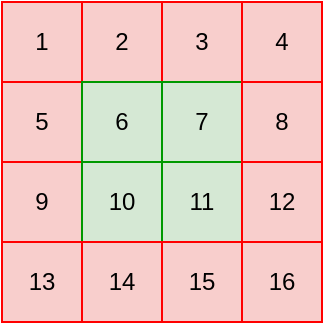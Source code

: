 <mxfile version="15.9.4" type="github">
  <diagram id="NSv8YmZ8nnplUofg9PQK" name="Page-1">
    <mxGraphModel dx="981" dy="519" grid="1" gridSize="10" guides="1" tooltips="1" connect="1" arrows="1" fold="1" page="1" pageScale="1" pageWidth="827" pageHeight="1169" math="0" shadow="0">
      <root>
        <mxCell id="0" />
        <mxCell id="1" parent="0" />
        <mxCell id="RZsINsyO2FMsUL0osNK9-1" value="1" style="rounded=0;whiteSpace=wrap;html=1;fillColor=#f8cecc;strokeColor=#FF0000;" vertex="1" parent="1">
          <mxGeometry x="200" y="160" width="40" height="40" as="geometry" />
        </mxCell>
        <mxCell id="RZsINsyO2FMsUL0osNK9-2" value="2" style="rounded=0;whiteSpace=wrap;html=1;fillColor=#f8cecc;strokeColor=#FF0000;" vertex="1" parent="1">
          <mxGeometry x="240" y="160" width="40" height="40" as="geometry" />
        </mxCell>
        <mxCell id="RZsINsyO2FMsUL0osNK9-3" value="3" style="rounded=0;whiteSpace=wrap;html=1;fillColor=#f8cecc;strokeColor=#FF0000;" vertex="1" parent="1">
          <mxGeometry x="280" y="160" width="40" height="40" as="geometry" />
        </mxCell>
        <mxCell id="RZsINsyO2FMsUL0osNK9-4" value="4" style="rounded=0;whiteSpace=wrap;html=1;fillColor=#f8cecc;strokeColor=#FF0000;" vertex="1" parent="1">
          <mxGeometry x="320" y="160" width="40" height="40" as="geometry" />
        </mxCell>
        <mxCell id="RZsINsyO2FMsUL0osNK9-5" value="5" style="rounded=0;whiteSpace=wrap;html=1;fillColor=#f8cecc;strokeColor=#FF0000;" vertex="1" parent="1">
          <mxGeometry x="200" y="200" width="40" height="40" as="geometry" />
        </mxCell>
        <mxCell id="RZsINsyO2FMsUL0osNK9-6" value="6" style="rounded=0;whiteSpace=wrap;html=1;fillColor=#d5e8d4;strokeColor=#009900;" vertex="1" parent="1">
          <mxGeometry x="240" y="200" width="40" height="40" as="geometry" />
        </mxCell>
        <mxCell id="RZsINsyO2FMsUL0osNK9-7" value="7" style="rounded=0;whiteSpace=wrap;html=1;fillColor=#d5e8d4;strokeColor=#009900;" vertex="1" parent="1">
          <mxGeometry x="280" y="200" width="40" height="40" as="geometry" />
        </mxCell>
        <mxCell id="RZsINsyO2FMsUL0osNK9-8" value="8" style="rounded=0;whiteSpace=wrap;html=1;fillColor=#f8cecc;strokeColor=#FF0000;" vertex="1" parent="1">
          <mxGeometry x="320" y="200" width="40" height="40" as="geometry" />
        </mxCell>
        <mxCell id="RZsINsyO2FMsUL0osNK9-9" value="9" style="rounded=0;whiteSpace=wrap;html=1;fillColor=#f8cecc;strokeColor=#FF0000;" vertex="1" parent="1">
          <mxGeometry x="200" y="240" width="40" height="40" as="geometry" />
        </mxCell>
        <mxCell id="RZsINsyO2FMsUL0osNK9-10" value="&lt;div&gt;10&lt;/div&gt;" style="rounded=0;whiteSpace=wrap;html=1;fillColor=#d5e8d4;strokeColor=#009900;" vertex="1" parent="1">
          <mxGeometry x="240" y="240" width="40" height="40" as="geometry" />
        </mxCell>
        <mxCell id="RZsINsyO2FMsUL0osNK9-11" value="11" style="rounded=0;whiteSpace=wrap;html=1;fillColor=#d5e8d4;strokeColor=#009900;" vertex="1" parent="1">
          <mxGeometry x="280" y="240" width="40" height="40" as="geometry" />
        </mxCell>
        <mxCell id="RZsINsyO2FMsUL0osNK9-12" value="12" style="rounded=0;whiteSpace=wrap;html=1;fillColor=#f8cecc;strokeColor=#FF0000;" vertex="1" parent="1">
          <mxGeometry x="320" y="240" width="40" height="40" as="geometry" />
        </mxCell>
        <mxCell id="RZsINsyO2FMsUL0osNK9-17" value="13" style="rounded=0;whiteSpace=wrap;html=1;fillColor=#f8cecc;strokeColor=#FF0000;" vertex="1" parent="1">
          <mxGeometry x="200" y="280" width="40" height="40" as="geometry" />
        </mxCell>
        <mxCell id="RZsINsyO2FMsUL0osNK9-18" value="14" style="rounded=0;whiteSpace=wrap;html=1;fillColor=#f8cecc;strokeColor=#FF0000;" vertex="1" parent="1">
          <mxGeometry x="240" y="280" width="40" height="40" as="geometry" />
        </mxCell>
        <mxCell id="RZsINsyO2FMsUL0osNK9-19" value="15" style="rounded=0;whiteSpace=wrap;html=1;fillColor=#f8cecc;strokeColor=#FF0000;" vertex="1" parent="1">
          <mxGeometry x="280" y="280" width="40" height="40" as="geometry" />
        </mxCell>
        <mxCell id="RZsINsyO2FMsUL0osNK9-20" value="16" style="rounded=0;whiteSpace=wrap;html=1;fillColor=#f8cecc;strokeColor=#FF0000;" vertex="1" parent="1">
          <mxGeometry x="320" y="280" width="40" height="40" as="geometry" />
        </mxCell>
      </root>
    </mxGraphModel>
  </diagram>
</mxfile>
